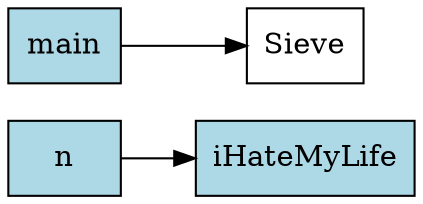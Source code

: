 digraph CallGraph {
  rankdir=LR;
  node [shape=box];

  "n" [style=filled,fillcolor=lightblue];
  "iHateMyLife" [style=filled,fillcolor=lightblue];
  "main" [style=filled,fillcolor=lightblue];

  "main" -> "Sieve";
  "n" -> "iHateMyLife";
}
